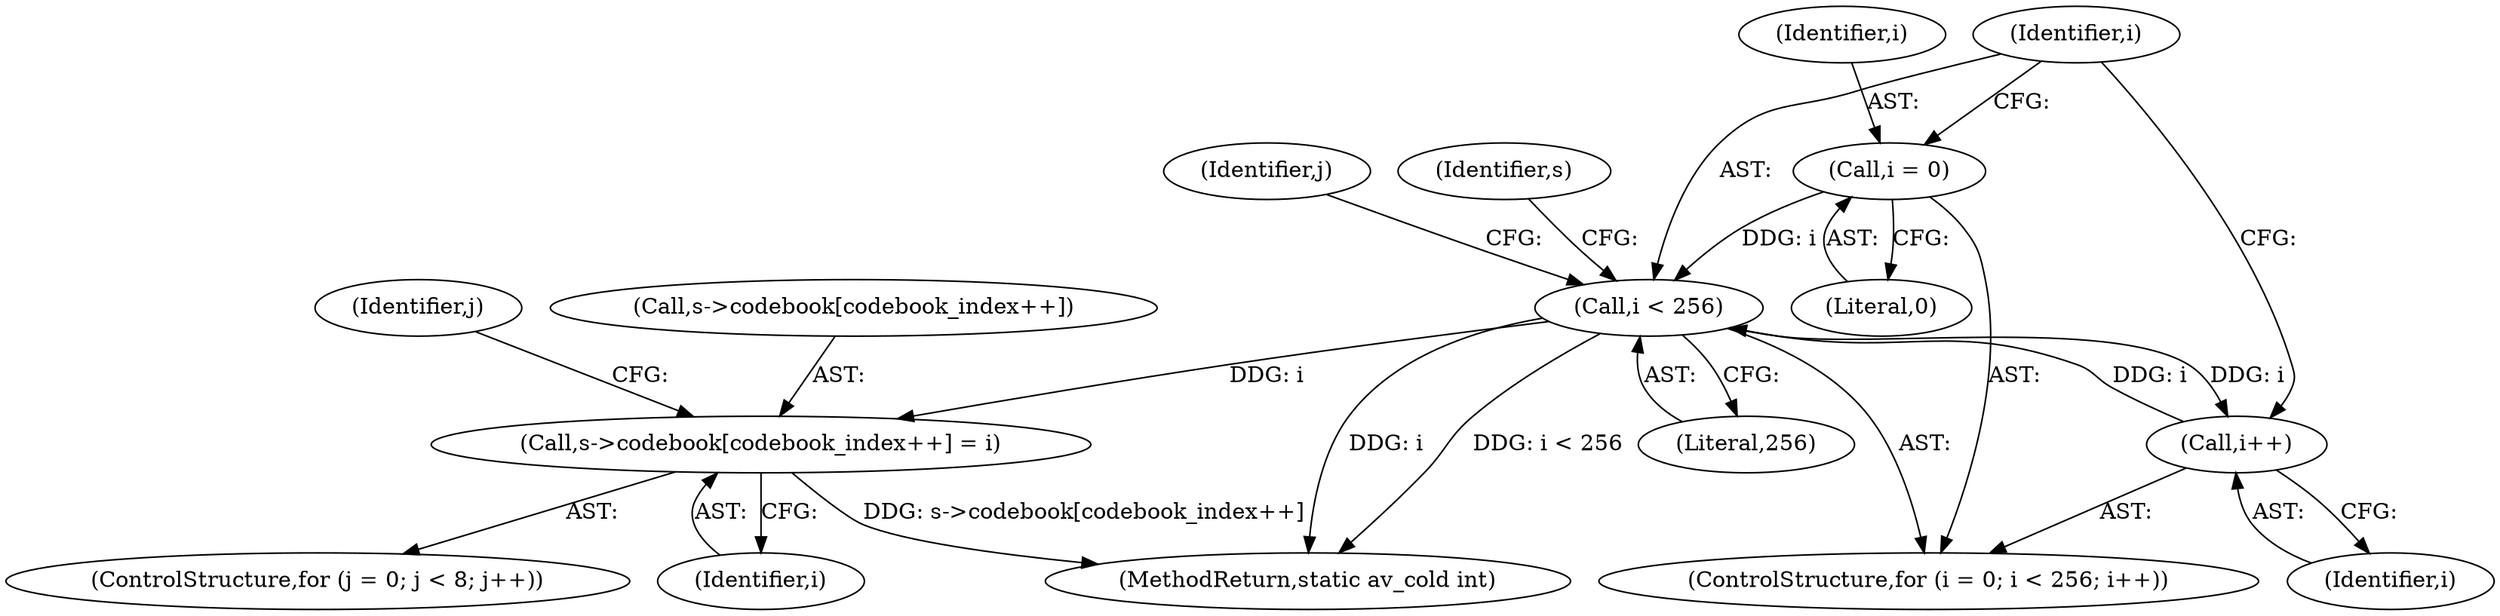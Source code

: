 digraph "0_libav_58b2e0f0f2fc96c1158e04f8aba95cbe6157a1a3@array" {
"1000405" [label="(Call,s->codebook[codebook_index++] = i)"];
"1000391" [label="(Call,i < 256)"];
"1000388" [label="(Call,i = 0)"];
"1000394" [label="(Call,i++)"];
"1000405" [label="(Call,s->codebook[codebook_index++] = i)"];
"1000394" [label="(Call,i++)"];
"1000393" [label="(Literal,256)"];
"1000395" [label="(Identifier,i)"];
"1000404" [label="(Identifier,j)"];
"1000448" [label="(MethodReturn,static av_cold int)"];
"1000388" [label="(Call,i = 0)"];
"1000390" [label="(Literal,0)"];
"1000398" [label="(Identifier,j)"];
"1000391" [label="(Call,i < 256)"];
"1000387" [label="(ControlStructure,for (i = 0; i < 256; i++))"];
"1000389" [label="(Identifier,i)"];
"1000396" [label="(ControlStructure,for (j = 0; j < 8; j++))"];
"1000415" [label="(Identifier,s)"];
"1000412" [label="(Identifier,i)"];
"1000392" [label="(Identifier,i)"];
"1000406" [label="(Call,s->codebook[codebook_index++])"];
"1000405" -> "1000396"  [label="AST: "];
"1000405" -> "1000412"  [label="CFG: "];
"1000406" -> "1000405"  [label="AST: "];
"1000412" -> "1000405"  [label="AST: "];
"1000404" -> "1000405"  [label="CFG: "];
"1000405" -> "1000448"  [label="DDG: s->codebook[codebook_index++]"];
"1000391" -> "1000405"  [label="DDG: i"];
"1000391" -> "1000387"  [label="AST: "];
"1000391" -> "1000393"  [label="CFG: "];
"1000392" -> "1000391"  [label="AST: "];
"1000393" -> "1000391"  [label="AST: "];
"1000398" -> "1000391"  [label="CFG: "];
"1000415" -> "1000391"  [label="CFG: "];
"1000391" -> "1000448"  [label="DDG: i"];
"1000391" -> "1000448"  [label="DDG: i < 256"];
"1000388" -> "1000391"  [label="DDG: i"];
"1000394" -> "1000391"  [label="DDG: i"];
"1000391" -> "1000394"  [label="DDG: i"];
"1000388" -> "1000387"  [label="AST: "];
"1000388" -> "1000390"  [label="CFG: "];
"1000389" -> "1000388"  [label="AST: "];
"1000390" -> "1000388"  [label="AST: "];
"1000392" -> "1000388"  [label="CFG: "];
"1000394" -> "1000387"  [label="AST: "];
"1000394" -> "1000395"  [label="CFG: "];
"1000395" -> "1000394"  [label="AST: "];
"1000392" -> "1000394"  [label="CFG: "];
}
